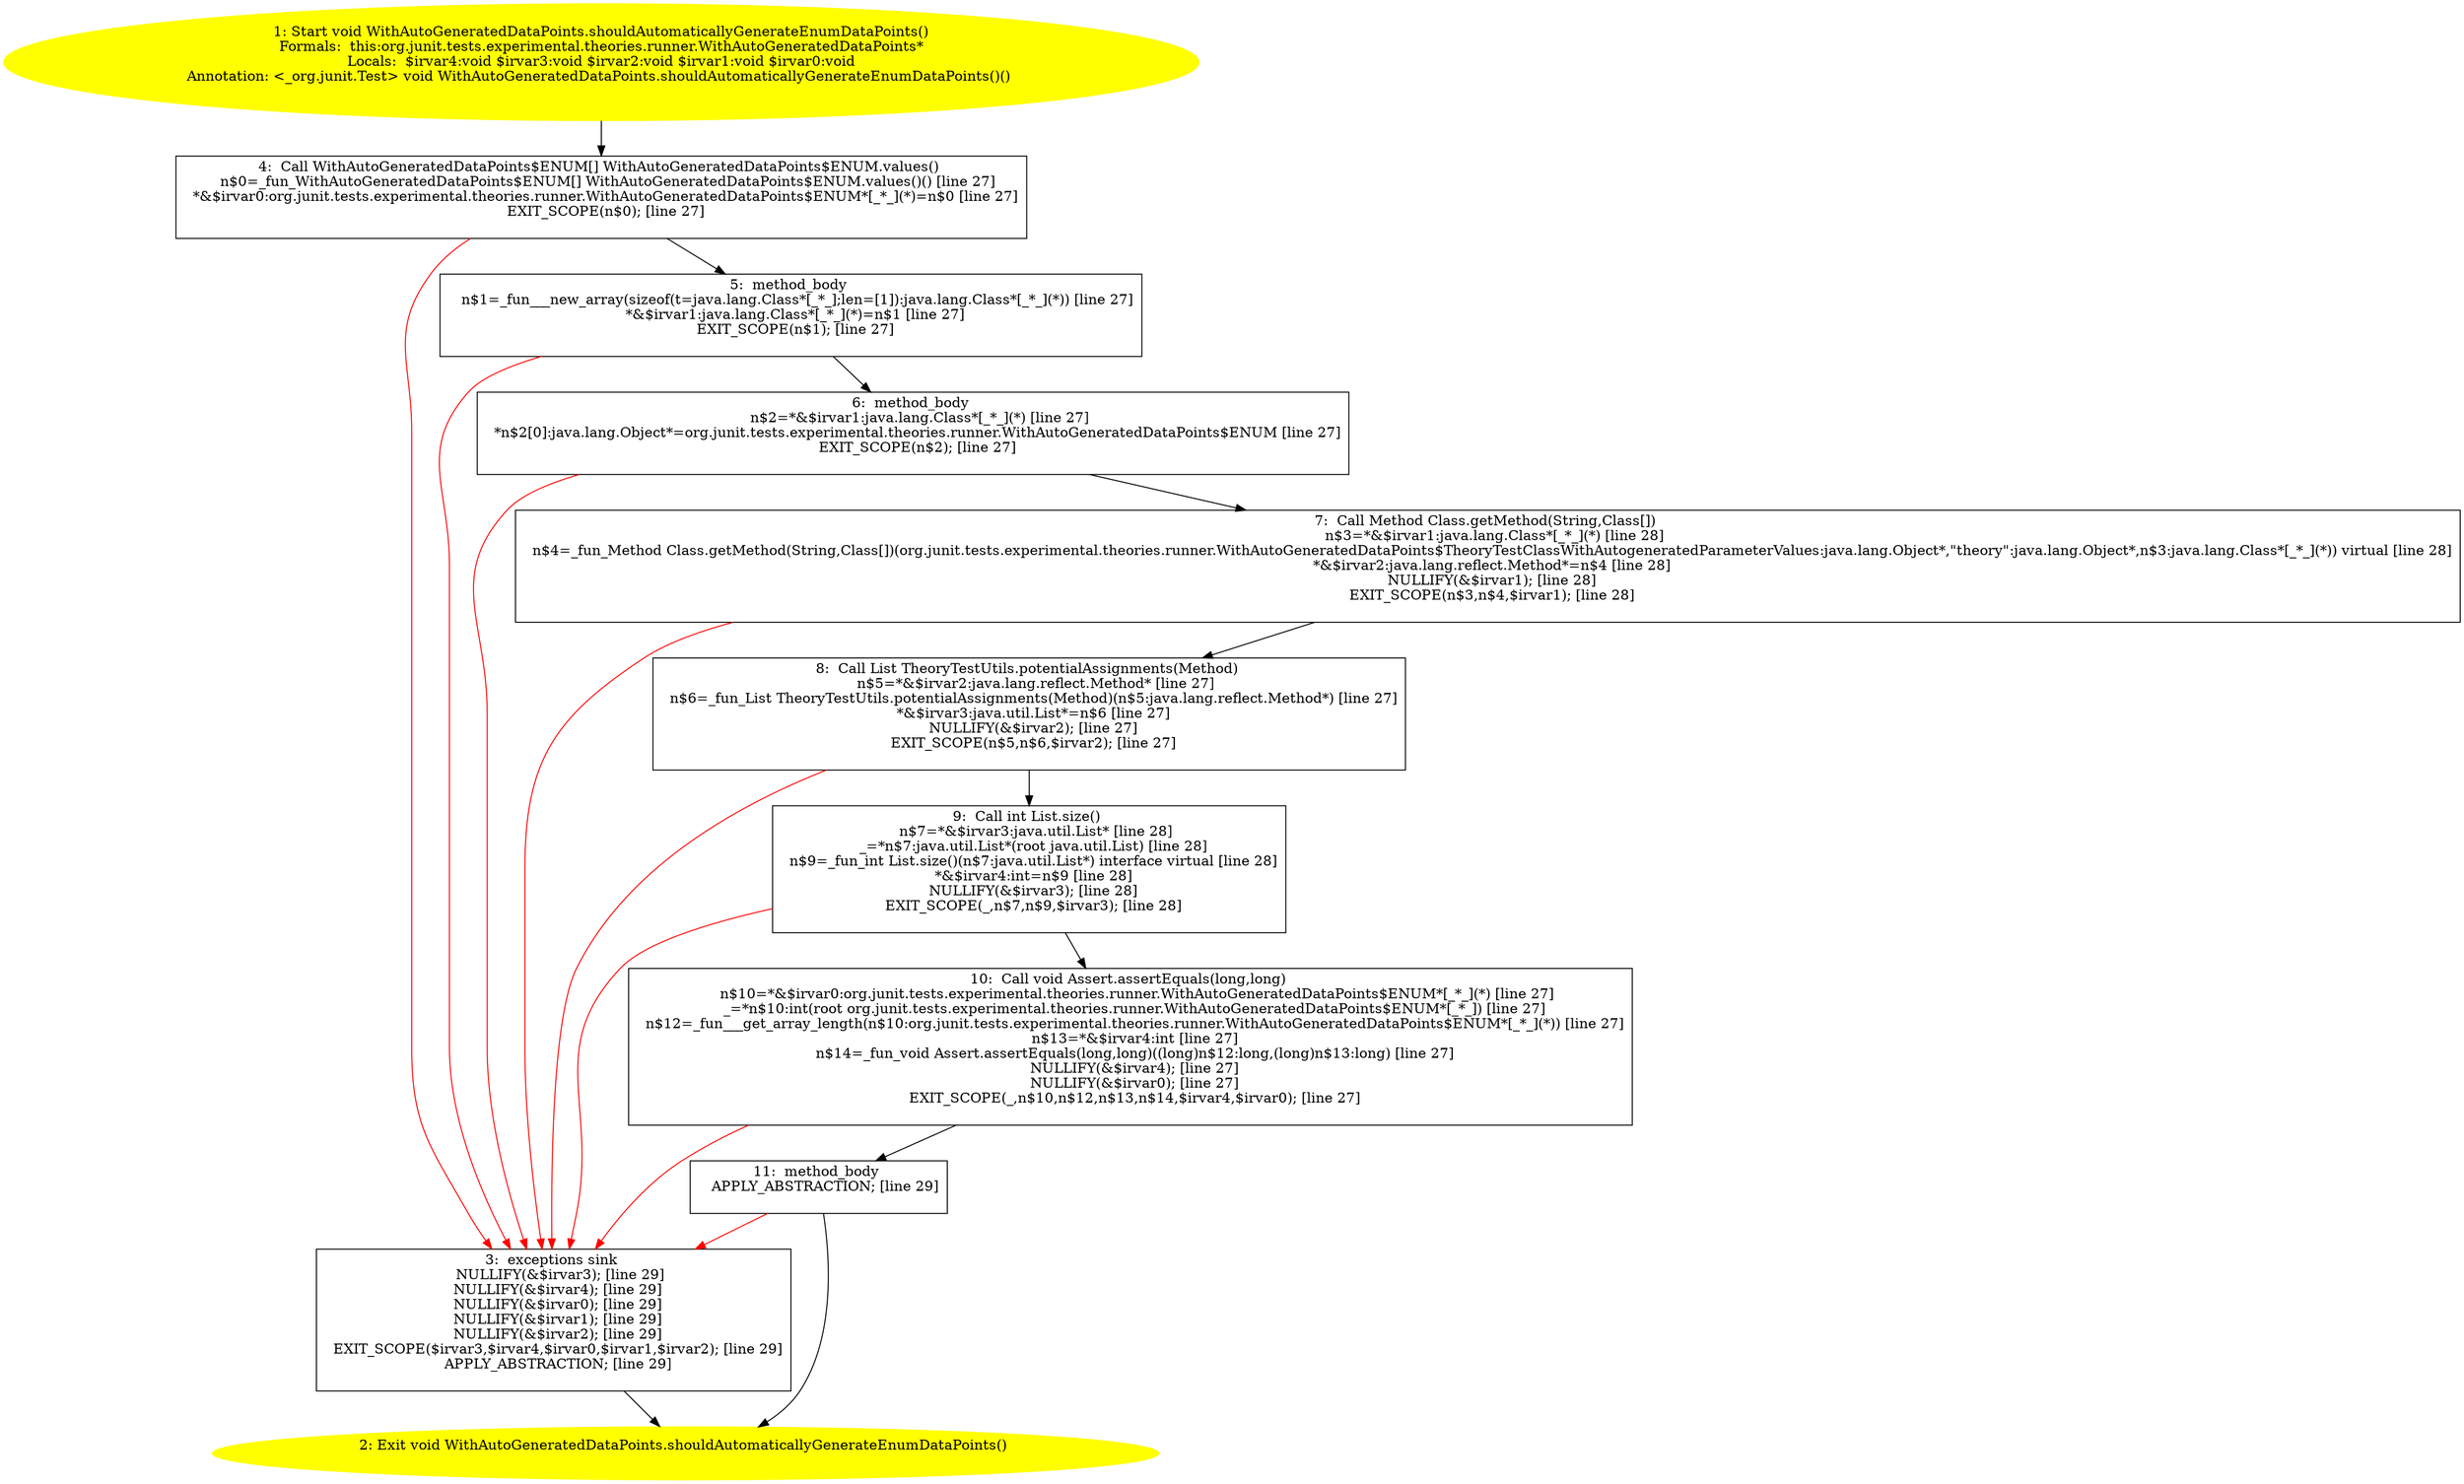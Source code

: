 /* @generated */
digraph cfg {
"org.junit.tests.experimental.theories.runner.WithAutoGeneratedDataPoints.shouldAutomaticallyGenerate.e9e724682704a648331042dff0b0ebb9_1" [label="1: Start void WithAutoGeneratedDataPoints.shouldAutomaticallyGenerateEnumDataPoints()\nFormals:  this:org.junit.tests.experimental.theories.runner.WithAutoGeneratedDataPoints*\nLocals:  $irvar4:void $irvar3:void $irvar2:void $irvar1:void $irvar0:void\nAnnotation: <_org.junit.Test> void WithAutoGeneratedDataPoints.shouldAutomaticallyGenerateEnumDataPoints()() \n  " color=yellow style=filled]
	

	 "org.junit.tests.experimental.theories.runner.WithAutoGeneratedDataPoints.shouldAutomaticallyGenerate.e9e724682704a648331042dff0b0ebb9_1" -> "org.junit.tests.experimental.theories.runner.WithAutoGeneratedDataPoints.shouldAutomaticallyGenerate.e9e724682704a648331042dff0b0ebb9_4" ;
"org.junit.tests.experimental.theories.runner.WithAutoGeneratedDataPoints.shouldAutomaticallyGenerate.e9e724682704a648331042dff0b0ebb9_2" [label="2: Exit void WithAutoGeneratedDataPoints.shouldAutomaticallyGenerateEnumDataPoints() \n  " color=yellow style=filled]
	

"org.junit.tests.experimental.theories.runner.WithAutoGeneratedDataPoints.shouldAutomaticallyGenerate.e9e724682704a648331042dff0b0ebb9_3" [label="3:  exceptions sink \n   NULLIFY(&$irvar3); [line 29]\n  NULLIFY(&$irvar4); [line 29]\n  NULLIFY(&$irvar0); [line 29]\n  NULLIFY(&$irvar1); [line 29]\n  NULLIFY(&$irvar2); [line 29]\n  EXIT_SCOPE($irvar3,$irvar4,$irvar0,$irvar1,$irvar2); [line 29]\n  APPLY_ABSTRACTION; [line 29]\n " shape="box"]
	

	 "org.junit.tests.experimental.theories.runner.WithAutoGeneratedDataPoints.shouldAutomaticallyGenerate.e9e724682704a648331042dff0b0ebb9_3" -> "org.junit.tests.experimental.theories.runner.WithAutoGeneratedDataPoints.shouldAutomaticallyGenerate.e9e724682704a648331042dff0b0ebb9_2" ;
"org.junit.tests.experimental.theories.runner.WithAutoGeneratedDataPoints.shouldAutomaticallyGenerate.e9e724682704a648331042dff0b0ebb9_4" [label="4:  Call WithAutoGeneratedDataPoints$ENUM[] WithAutoGeneratedDataPoints$ENUM.values() \n   n$0=_fun_WithAutoGeneratedDataPoints$ENUM[] WithAutoGeneratedDataPoints$ENUM.values()() [line 27]\n  *&$irvar0:org.junit.tests.experimental.theories.runner.WithAutoGeneratedDataPoints$ENUM*[_*_](*)=n$0 [line 27]\n  EXIT_SCOPE(n$0); [line 27]\n " shape="box"]
	

	 "org.junit.tests.experimental.theories.runner.WithAutoGeneratedDataPoints.shouldAutomaticallyGenerate.e9e724682704a648331042dff0b0ebb9_4" -> "org.junit.tests.experimental.theories.runner.WithAutoGeneratedDataPoints.shouldAutomaticallyGenerate.e9e724682704a648331042dff0b0ebb9_5" ;
	 "org.junit.tests.experimental.theories.runner.WithAutoGeneratedDataPoints.shouldAutomaticallyGenerate.e9e724682704a648331042dff0b0ebb9_4" -> "org.junit.tests.experimental.theories.runner.WithAutoGeneratedDataPoints.shouldAutomaticallyGenerate.e9e724682704a648331042dff0b0ebb9_3" [color="red" ];
"org.junit.tests.experimental.theories.runner.WithAutoGeneratedDataPoints.shouldAutomaticallyGenerate.e9e724682704a648331042dff0b0ebb9_5" [label="5:  method_body \n   n$1=_fun___new_array(sizeof(t=java.lang.Class*[_*_];len=[1]):java.lang.Class*[_*_](*)) [line 27]\n  *&$irvar1:java.lang.Class*[_*_](*)=n$1 [line 27]\n  EXIT_SCOPE(n$1); [line 27]\n " shape="box"]
	

	 "org.junit.tests.experimental.theories.runner.WithAutoGeneratedDataPoints.shouldAutomaticallyGenerate.e9e724682704a648331042dff0b0ebb9_5" -> "org.junit.tests.experimental.theories.runner.WithAutoGeneratedDataPoints.shouldAutomaticallyGenerate.e9e724682704a648331042dff0b0ebb9_6" ;
	 "org.junit.tests.experimental.theories.runner.WithAutoGeneratedDataPoints.shouldAutomaticallyGenerate.e9e724682704a648331042dff0b0ebb9_5" -> "org.junit.tests.experimental.theories.runner.WithAutoGeneratedDataPoints.shouldAutomaticallyGenerate.e9e724682704a648331042dff0b0ebb9_3" [color="red" ];
"org.junit.tests.experimental.theories.runner.WithAutoGeneratedDataPoints.shouldAutomaticallyGenerate.e9e724682704a648331042dff0b0ebb9_6" [label="6:  method_body \n   n$2=*&$irvar1:java.lang.Class*[_*_](*) [line 27]\n  *n$2[0]:java.lang.Object*=org.junit.tests.experimental.theories.runner.WithAutoGeneratedDataPoints$ENUM [line 27]\n  EXIT_SCOPE(n$2); [line 27]\n " shape="box"]
	

	 "org.junit.tests.experimental.theories.runner.WithAutoGeneratedDataPoints.shouldAutomaticallyGenerate.e9e724682704a648331042dff0b0ebb9_6" -> "org.junit.tests.experimental.theories.runner.WithAutoGeneratedDataPoints.shouldAutomaticallyGenerate.e9e724682704a648331042dff0b0ebb9_7" ;
	 "org.junit.tests.experimental.theories.runner.WithAutoGeneratedDataPoints.shouldAutomaticallyGenerate.e9e724682704a648331042dff0b0ebb9_6" -> "org.junit.tests.experimental.theories.runner.WithAutoGeneratedDataPoints.shouldAutomaticallyGenerate.e9e724682704a648331042dff0b0ebb9_3" [color="red" ];
"org.junit.tests.experimental.theories.runner.WithAutoGeneratedDataPoints.shouldAutomaticallyGenerate.e9e724682704a648331042dff0b0ebb9_7" [label="7:  Call Method Class.getMethod(String,Class[]) \n   n$3=*&$irvar1:java.lang.Class*[_*_](*) [line 28]\n  n$4=_fun_Method Class.getMethod(String,Class[])(org.junit.tests.experimental.theories.runner.WithAutoGeneratedDataPoints$TheoryTestClassWithAutogeneratedParameterValues:java.lang.Object*,\"theory\":java.lang.Object*,n$3:java.lang.Class*[_*_](*)) virtual [line 28]\n  *&$irvar2:java.lang.reflect.Method*=n$4 [line 28]\n  NULLIFY(&$irvar1); [line 28]\n  EXIT_SCOPE(n$3,n$4,$irvar1); [line 28]\n " shape="box"]
	

	 "org.junit.tests.experimental.theories.runner.WithAutoGeneratedDataPoints.shouldAutomaticallyGenerate.e9e724682704a648331042dff0b0ebb9_7" -> "org.junit.tests.experimental.theories.runner.WithAutoGeneratedDataPoints.shouldAutomaticallyGenerate.e9e724682704a648331042dff0b0ebb9_8" ;
	 "org.junit.tests.experimental.theories.runner.WithAutoGeneratedDataPoints.shouldAutomaticallyGenerate.e9e724682704a648331042dff0b0ebb9_7" -> "org.junit.tests.experimental.theories.runner.WithAutoGeneratedDataPoints.shouldAutomaticallyGenerate.e9e724682704a648331042dff0b0ebb9_3" [color="red" ];
"org.junit.tests.experimental.theories.runner.WithAutoGeneratedDataPoints.shouldAutomaticallyGenerate.e9e724682704a648331042dff0b0ebb9_8" [label="8:  Call List TheoryTestUtils.potentialAssignments(Method) \n   n$5=*&$irvar2:java.lang.reflect.Method* [line 27]\n  n$6=_fun_List TheoryTestUtils.potentialAssignments(Method)(n$5:java.lang.reflect.Method*) [line 27]\n  *&$irvar3:java.util.List*=n$6 [line 27]\n  NULLIFY(&$irvar2); [line 27]\n  EXIT_SCOPE(n$5,n$6,$irvar2); [line 27]\n " shape="box"]
	

	 "org.junit.tests.experimental.theories.runner.WithAutoGeneratedDataPoints.shouldAutomaticallyGenerate.e9e724682704a648331042dff0b0ebb9_8" -> "org.junit.tests.experimental.theories.runner.WithAutoGeneratedDataPoints.shouldAutomaticallyGenerate.e9e724682704a648331042dff0b0ebb9_9" ;
	 "org.junit.tests.experimental.theories.runner.WithAutoGeneratedDataPoints.shouldAutomaticallyGenerate.e9e724682704a648331042dff0b0ebb9_8" -> "org.junit.tests.experimental.theories.runner.WithAutoGeneratedDataPoints.shouldAutomaticallyGenerate.e9e724682704a648331042dff0b0ebb9_3" [color="red" ];
"org.junit.tests.experimental.theories.runner.WithAutoGeneratedDataPoints.shouldAutomaticallyGenerate.e9e724682704a648331042dff0b0ebb9_9" [label="9:  Call int List.size() \n   n$7=*&$irvar3:java.util.List* [line 28]\n  _=*n$7:java.util.List*(root java.util.List) [line 28]\n  n$9=_fun_int List.size()(n$7:java.util.List*) interface virtual [line 28]\n  *&$irvar4:int=n$9 [line 28]\n  NULLIFY(&$irvar3); [line 28]\n  EXIT_SCOPE(_,n$7,n$9,$irvar3); [line 28]\n " shape="box"]
	

	 "org.junit.tests.experimental.theories.runner.WithAutoGeneratedDataPoints.shouldAutomaticallyGenerate.e9e724682704a648331042dff0b0ebb9_9" -> "org.junit.tests.experimental.theories.runner.WithAutoGeneratedDataPoints.shouldAutomaticallyGenerate.e9e724682704a648331042dff0b0ebb9_10" ;
	 "org.junit.tests.experimental.theories.runner.WithAutoGeneratedDataPoints.shouldAutomaticallyGenerate.e9e724682704a648331042dff0b0ebb9_9" -> "org.junit.tests.experimental.theories.runner.WithAutoGeneratedDataPoints.shouldAutomaticallyGenerate.e9e724682704a648331042dff0b0ebb9_3" [color="red" ];
"org.junit.tests.experimental.theories.runner.WithAutoGeneratedDataPoints.shouldAutomaticallyGenerate.e9e724682704a648331042dff0b0ebb9_10" [label="10:  Call void Assert.assertEquals(long,long) \n   n$10=*&$irvar0:org.junit.tests.experimental.theories.runner.WithAutoGeneratedDataPoints$ENUM*[_*_](*) [line 27]\n  _=*n$10:int(root org.junit.tests.experimental.theories.runner.WithAutoGeneratedDataPoints$ENUM*[_*_]) [line 27]\n  n$12=_fun___get_array_length(n$10:org.junit.tests.experimental.theories.runner.WithAutoGeneratedDataPoints$ENUM*[_*_](*)) [line 27]\n  n$13=*&$irvar4:int [line 27]\n  n$14=_fun_void Assert.assertEquals(long,long)((long)n$12:long,(long)n$13:long) [line 27]\n  NULLIFY(&$irvar4); [line 27]\n  NULLIFY(&$irvar0); [line 27]\n  EXIT_SCOPE(_,n$10,n$12,n$13,n$14,$irvar4,$irvar0); [line 27]\n " shape="box"]
	

	 "org.junit.tests.experimental.theories.runner.WithAutoGeneratedDataPoints.shouldAutomaticallyGenerate.e9e724682704a648331042dff0b0ebb9_10" -> "org.junit.tests.experimental.theories.runner.WithAutoGeneratedDataPoints.shouldAutomaticallyGenerate.e9e724682704a648331042dff0b0ebb9_11" ;
	 "org.junit.tests.experimental.theories.runner.WithAutoGeneratedDataPoints.shouldAutomaticallyGenerate.e9e724682704a648331042dff0b0ebb9_10" -> "org.junit.tests.experimental.theories.runner.WithAutoGeneratedDataPoints.shouldAutomaticallyGenerate.e9e724682704a648331042dff0b0ebb9_3" [color="red" ];
"org.junit.tests.experimental.theories.runner.WithAutoGeneratedDataPoints.shouldAutomaticallyGenerate.e9e724682704a648331042dff0b0ebb9_11" [label="11:  method_body \n   APPLY_ABSTRACTION; [line 29]\n " shape="box"]
	

	 "org.junit.tests.experimental.theories.runner.WithAutoGeneratedDataPoints.shouldAutomaticallyGenerate.e9e724682704a648331042dff0b0ebb9_11" -> "org.junit.tests.experimental.theories.runner.WithAutoGeneratedDataPoints.shouldAutomaticallyGenerate.e9e724682704a648331042dff0b0ebb9_2" ;
	 "org.junit.tests.experimental.theories.runner.WithAutoGeneratedDataPoints.shouldAutomaticallyGenerate.e9e724682704a648331042dff0b0ebb9_11" -> "org.junit.tests.experimental.theories.runner.WithAutoGeneratedDataPoints.shouldAutomaticallyGenerate.e9e724682704a648331042dff0b0ebb9_3" [color="red" ];
}
